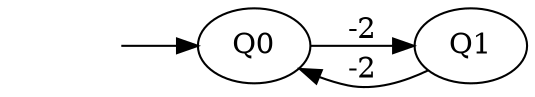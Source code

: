 digraph g {
    rankdir=LR;
    Qi[style=invis];
    Qi -> Q0;
    Q0 -> Q1[label="-2"];
    Q1 -> Q0[label="-2"];
}